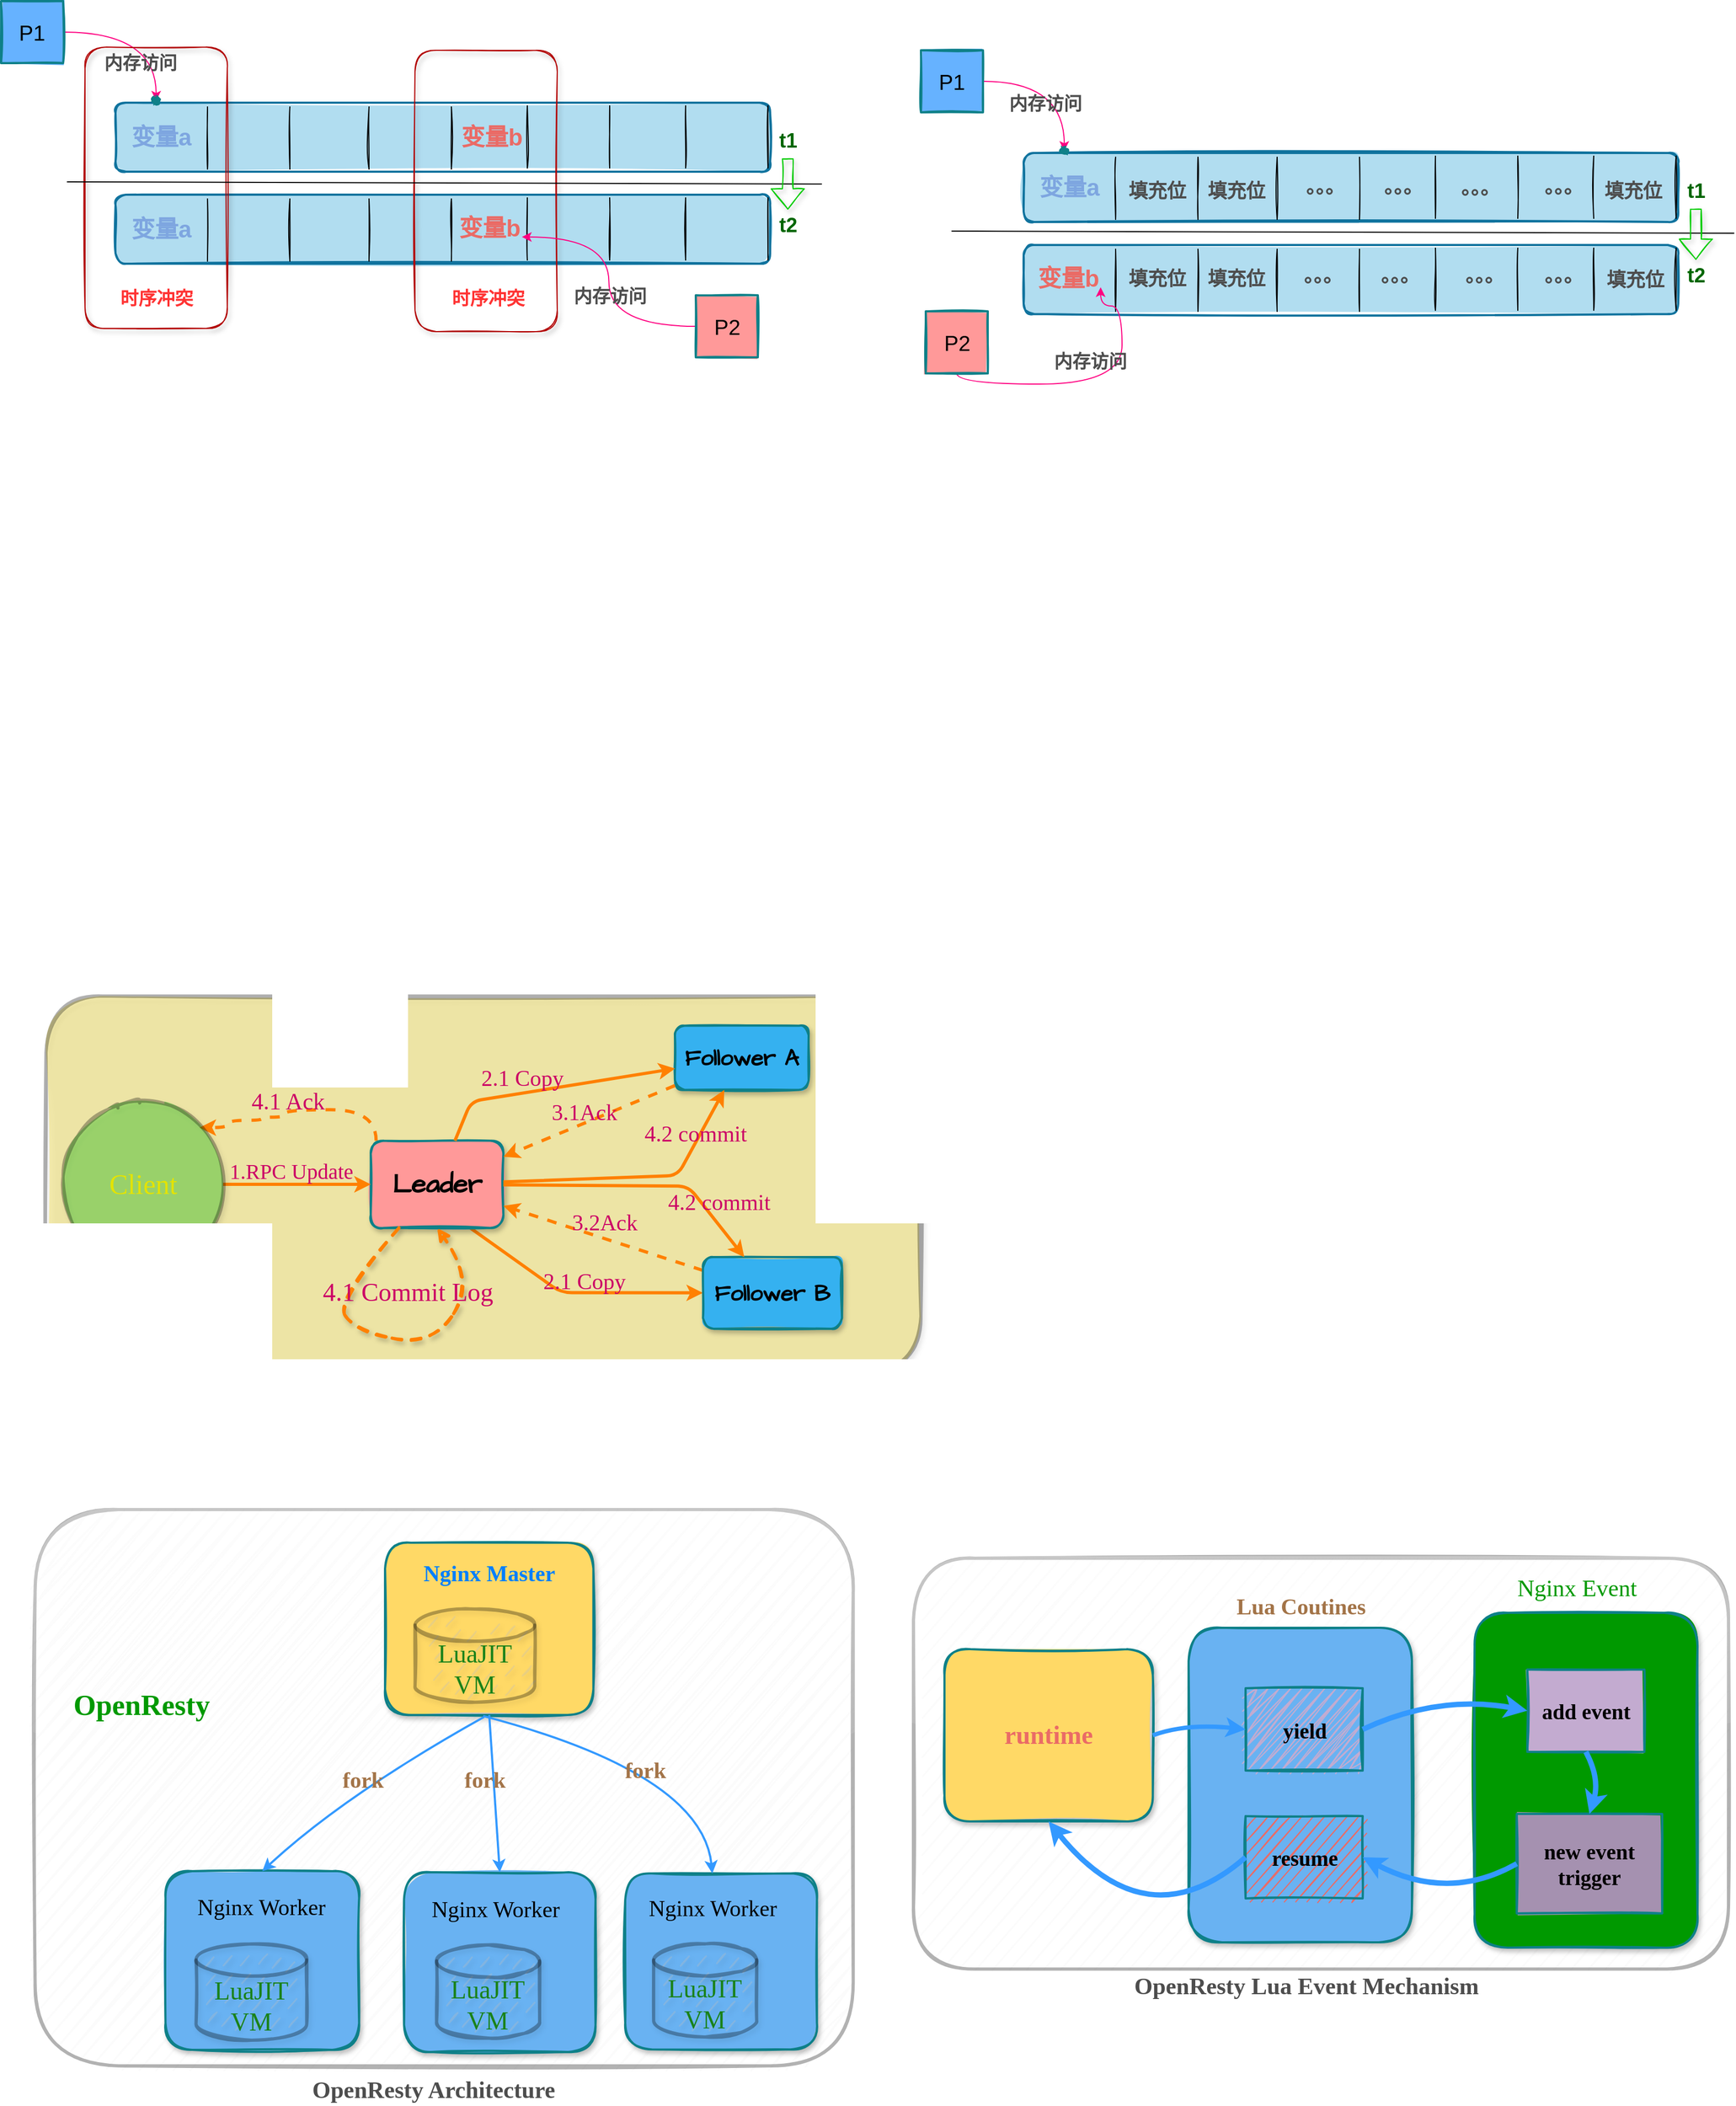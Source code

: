 <mxfile version="20.7.4" type="github">
  <diagram id="GVZY7AuQiqxXfrJP_eS6" name="第 1 页">
    <mxGraphModel dx="1834" dy="-804" grid="1" gridSize="10" guides="1" tooltips="1" connect="1" arrows="1" fold="1" page="0" pageScale="1" pageWidth="827" pageHeight="1169" background="#ffffff" math="0" shadow="0">
      <root>
        <mxCell id="0" />
        <mxCell id="1" parent="0" />
        <mxCell id="WznCXAJTclXVe1r9-bJw-1" value="&lt;b&gt;&lt;font style=&quot;font-size: 20px&quot; color=&quot;#ffff66&quot;&gt;&lt;br&gt;&lt;/font&gt;&lt;/b&gt;" style="rounded=1;whiteSpace=wrap;html=1;strokeWidth=2;fillWeight=4;hachureGap=8;hachureAngle=45;fillColor=#b1ddf0;sketch=1;strokeColor=#10739e;fillStyle=solid;" vertex="1" parent="1">
          <mxGeometry x="-193" y="1775" width="612" height="64.5" as="geometry" />
        </mxCell>
        <mxCell id="WznCXAJTclXVe1r9-bJw-2" value="" style="shape=partialRectangle;whiteSpace=wrap;html=1;top=0;bottom=0;fillColor=none;shadow=0;sketch=1;" vertex="1" parent="1">
          <mxGeometry x="-107" y="1779" width="77" height="58" as="geometry" />
        </mxCell>
        <mxCell id="WznCXAJTclXVe1r9-bJw-3" value="" style="shape=partialRectangle;whiteSpace=wrap;html=1;top=0;bottom=0;fillColor=none;sketch=1;" vertex="1" parent="1">
          <mxGeometry x="44" y="1779" width="77" height="58" as="geometry" />
        </mxCell>
        <mxCell id="WznCXAJTclXVe1r9-bJw-4" value="" style="shape=partialRectangle;whiteSpace=wrap;html=1;top=0;bottom=0;fillColor=none;sketch=1;" vertex="1" parent="1">
          <mxGeometry x="192" y="1778" width="77" height="58" as="geometry" />
        </mxCell>
        <mxCell id="WznCXAJTclXVe1r9-bJw-5" value="" style="shape=partialRectangle;whiteSpace=wrap;html=1;top=0;bottom=0;fillColor=none;sketch=1;" vertex="1" parent="1">
          <mxGeometry x="340" y="1778" width="77" height="58" as="geometry" />
        </mxCell>
        <mxCell id="WznCXAJTclXVe1r9-bJw-6" value="&lt;font size=&quot;1&quot; color=&quot;#7ea6e0&quot;&gt;&lt;b style=&quot;font-size: 22px&quot;&gt;变量a&lt;/b&gt;&lt;/font&gt;" style="text;html=1;strokeColor=none;fillColor=none;align=center;verticalAlign=middle;whiteSpace=wrap;rounded=0;shadow=0;sketch=1;" vertex="1" parent="1">
          <mxGeometry x="-180" y="1793" width="60" height="30" as="geometry" />
        </mxCell>
        <mxCell id="WznCXAJTclXVe1r9-bJw-7" value="&lt;font size=&quot;1&quot; color=&quot;#ea6b66&quot;&gt;&lt;b style=&quot;font-size: 22px&quot;&gt;变量b&lt;/b&gt;&lt;/font&gt;" style="text;html=1;strokeColor=none;fillColor=none;align=center;verticalAlign=middle;whiteSpace=wrap;rounded=0;shadow=0;sketch=1;" vertex="1" parent="1">
          <mxGeometry x="129" y="1793" width="60" height="30" as="geometry" />
        </mxCell>
        <mxCell id="WznCXAJTclXVe1r9-bJw-8" value="&lt;b&gt;&lt;font style=&quot;font-size: 20px&quot; color=&quot;#ffff66&quot;&gt;&lt;br&gt;&lt;/font&gt;&lt;/b&gt;" style="rounded=1;whiteSpace=wrap;html=1;strokeWidth=2;fillWeight=4;hachureGap=8;hachureAngle=45;fillColor=#b1ddf0;sketch=1;strokeColor=#10739e;fillStyle=solid;" vertex="1" parent="1">
          <mxGeometry x="-193" y="1861" width="612" height="64.5" as="geometry" />
        </mxCell>
        <mxCell id="WznCXAJTclXVe1r9-bJw-9" value="" style="shape=partialRectangle;whiteSpace=wrap;html=1;top=0;bottom=0;fillColor=none;shadow=0;sketch=1;" vertex="1" parent="1">
          <mxGeometry x="-107" y="1865" width="77" height="58" as="geometry" />
        </mxCell>
        <mxCell id="WznCXAJTclXVe1r9-bJw-10" value="" style="shape=partialRectangle;whiteSpace=wrap;html=1;top=0;bottom=0;fillColor=none;sketch=1;" vertex="1" parent="1">
          <mxGeometry x="44" y="1865" width="77" height="58" as="geometry" />
        </mxCell>
        <mxCell id="WznCXAJTclXVe1r9-bJw-11" value="" style="shape=partialRectangle;whiteSpace=wrap;html=1;top=0;bottom=0;fillColor=none;sketch=1;" vertex="1" parent="1">
          <mxGeometry x="192" y="1864" width="77" height="58" as="geometry" />
        </mxCell>
        <mxCell id="WznCXAJTclXVe1r9-bJw-12" value="" style="shape=partialRectangle;whiteSpace=wrap;html=1;top=0;bottom=0;fillColor=none;sketch=1;" vertex="1" parent="1">
          <mxGeometry x="340" y="1864" width="77" height="58" as="geometry" />
        </mxCell>
        <mxCell id="WznCXAJTclXVe1r9-bJw-13" value="" style="edgeStyle=orthogonalEdgeStyle;orthogonalLoop=1;jettySize=auto;html=1;fontSize=22;fontColor=#7EA6E0;curved=1;strokeColor=#FF0080;" edge="1" parent="1" source="WznCXAJTclXVe1r9-bJw-15" target="WznCXAJTclXVe1r9-bJw-16">
          <mxGeometry relative="1" as="geometry" />
        </mxCell>
        <mxCell id="WznCXAJTclXVe1r9-bJw-14" value="&lt;b&gt;&lt;font style=&quot;font-size: 17px&quot;&gt;内存访问&lt;/font&gt;&lt;/b&gt;" style="edgeLabel;html=1;align=center;verticalAlign=middle;resizable=0;points=[];fontSize=18;fontColor=#4D4D4D;labelBackgroundColor=none;labelBorderColor=none;" vertex="1" connectable="0" parent="WznCXAJTclXVe1r9-bJw-13">
          <mxGeometry x="-0.576" y="-3" relative="1" as="geometry">
            <mxPoint x="40" y="26" as="offset" />
          </mxGeometry>
        </mxCell>
        <mxCell id="WznCXAJTclXVe1r9-bJw-15" value="P1" style="whiteSpace=wrap;html=1;fontSize=20;strokeWidth=2;fillColor=#66B2FF;sketch=1;fillWeight=-1;hachureGap=8;fillStyle=solid;strokeColor=#0e8088;" vertex="1" parent="1">
          <mxGeometry x="-300" y="1680" width="58" height="58" as="geometry" />
        </mxCell>
        <mxCell id="WznCXAJTclXVe1r9-bJw-16" value="" style="shape=waypoint;sketch=1;size=6;pointerEvents=1;points=[];fillColor=#b0e3e6;resizable=0;rotatable=0;perimeter=centerPerimeter;snapToPoint=1;fontSize=20;strokeColor=#0e8088;strokeWidth=2;fillWeight=-1;hachureGap=8;fillStyle=solid;" vertex="1" parent="1">
          <mxGeometry x="-175" y="1753" width="40" height="40" as="geometry" />
        </mxCell>
        <mxCell id="WznCXAJTclXVe1r9-bJw-17" value="&lt;font size=&quot;1&quot; color=&quot;#ea6b66&quot;&gt;&lt;b style=&quot;font-size: 22px&quot;&gt;变量b&lt;/b&gt;&lt;/font&gt;" style="text;html=1;strokeColor=none;fillColor=none;align=center;verticalAlign=middle;whiteSpace=wrap;rounded=0;shadow=0;sketch=1;" vertex="1" parent="1">
          <mxGeometry x="127" y="1878" width="60" height="30" as="geometry" />
        </mxCell>
        <mxCell id="WznCXAJTclXVe1r9-bJw-18" value="&lt;font size=&quot;1&quot; color=&quot;#7ea6e0&quot;&gt;&lt;b style=&quot;font-size: 22px&quot;&gt;变量a&lt;/b&gt;&lt;/font&gt;" style="text;html=1;strokeColor=none;fillColor=none;align=center;verticalAlign=middle;whiteSpace=wrap;rounded=0;shadow=0;sketch=1;" vertex="1" parent="1">
          <mxGeometry x="-180" y="1879" width="60" height="30" as="geometry" />
        </mxCell>
        <mxCell id="WznCXAJTclXVe1r9-bJw-19" value="" style="rounded=1;whiteSpace=wrap;html=1;shadow=1;sketch=1;fontSize=22;glass=0;fillColor=none;strokeColor=#B20000;fontColor=#ffffff;" vertex="1" parent="1">
          <mxGeometry x="-221.5" y="1723" width="133" height="263" as="geometry" />
        </mxCell>
        <mxCell id="WznCXAJTclXVe1r9-bJw-20" value="&lt;font style=&quot;font-size: 17px&quot; color=&quot;#ff3333&quot;&gt;&lt;b&gt;时序冲突&lt;/b&gt;&lt;/font&gt;" style="text;html=1;strokeColor=none;fillColor=none;align=center;verticalAlign=middle;whiteSpace=wrap;rounded=0;shadow=1;glass=0;sketch=1;fontSize=22;fontColor=#7EA6E0;" vertex="1" parent="1">
          <mxGeometry x="-191.5" y="1944" width="73" height="26" as="geometry" />
        </mxCell>
        <mxCell id="WznCXAJTclXVe1r9-bJw-21" value="" style="rounded=1;whiteSpace=wrap;html=1;shadow=1;sketch=1;fontSize=22;glass=0;fillColor=none;strokeColor=#B20000;fontColor=#ffffff;" vertex="1" parent="1">
          <mxGeometry x="87" y="1726" width="133" height="263" as="geometry" />
        </mxCell>
        <mxCell id="WznCXAJTclXVe1r9-bJw-22" value="&lt;font style=&quot;font-size: 17px&quot; color=&quot;#ff3333&quot;&gt;&lt;b&gt;时序冲突&lt;/b&gt;&lt;/font&gt;" style="text;html=1;strokeColor=none;fillColor=none;align=center;verticalAlign=middle;whiteSpace=wrap;rounded=0;shadow=1;glass=0;sketch=1;fontSize=22;fontColor=#7EA6E0;" vertex="1" parent="1">
          <mxGeometry x="119" y="1944" width="73" height="26" as="geometry" />
        </mxCell>
        <mxCell id="WznCXAJTclXVe1r9-bJw-23" value="" style="edgeStyle=orthogonalEdgeStyle;curved=1;orthogonalLoop=1;jettySize=auto;html=1;fontSize=17;fontColor=#FF3333;strokeColor=#FF0080;entryX=1;entryY=0.75;entryDx=0;entryDy=0;" edge="1" parent="1" source="WznCXAJTclXVe1r9-bJw-24" target="WznCXAJTclXVe1r9-bJw-17">
          <mxGeometry relative="1" as="geometry" />
        </mxCell>
        <mxCell id="WznCXAJTclXVe1r9-bJw-24" value="P2" style="whiteSpace=wrap;html=1;fontSize=20;strokeWidth=2;fillColor=#FF9999;sketch=1;fillWeight=-1;hachureGap=8;fillStyle=solid;strokeColor=#0e8088;" vertex="1" parent="1">
          <mxGeometry x="349.5" y="1955" width="58" height="58" as="geometry" />
        </mxCell>
        <mxCell id="WznCXAJTclXVe1r9-bJw-25" value="&lt;font style=&quot;font-size: 19px&quot; color=&quot;#006600&quot;&gt;&lt;b&gt;t1&lt;/b&gt;&lt;/font&gt;" style="text;html=1;strokeColor=none;fillColor=none;align=center;verticalAlign=middle;whiteSpace=wrap;rounded=0;shadow=1;glass=0;sketch=1;fontSize=17;fontColor=#FF3333;strokeWidth=5;" vertex="1" parent="1">
          <mxGeometry x="406" y="1796" width="60" height="30" as="geometry" />
        </mxCell>
        <mxCell id="WznCXAJTclXVe1r9-bJw-26" value="&lt;font style=&quot;font-size: 19px&quot; color=&quot;#006600&quot;&gt;&lt;b&gt;t2&lt;/b&gt;&lt;/font&gt;" style="text;html=1;strokeColor=none;fillColor=none;align=center;verticalAlign=middle;whiteSpace=wrap;rounded=0;shadow=1;glass=0;sketch=1;fontSize=17;fontColor=#FF3333;" vertex="1" parent="1">
          <mxGeometry x="406" y="1875" width="60" height="30" as="geometry" />
        </mxCell>
        <mxCell id="WznCXAJTclXVe1r9-bJw-27" value="&lt;b&gt;&lt;font style=&quot;font-size: 20px&quot; color=&quot;#ffff66&quot;&gt;&lt;br&gt;&lt;/font&gt;&lt;/b&gt;" style="rounded=1;whiteSpace=wrap;html=1;strokeWidth=2;fillWeight=4;hachureGap=8;hachureAngle=45;fillColor=#b1ddf0;sketch=1;strokeColor=#10739e;fillStyle=solid;" vertex="1" parent="1">
          <mxGeometry x="656" y="1822" width="612" height="64.5" as="geometry" />
        </mxCell>
        <mxCell id="WznCXAJTclXVe1r9-bJw-28" value="" style="shape=partialRectangle;whiteSpace=wrap;html=1;top=0;bottom=0;fillColor=none;shadow=0;sketch=1;" vertex="1" parent="1">
          <mxGeometry x="742" y="1826" width="77" height="58" as="geometry" />
        </mxCell>
        <mxCell id="WznCXAJTclXVe1r9-bJw-29" value="" style="shape=partialRectangle;whiteSpace=wrap;html=1;top=0;bottom=0;fillColor=none;sketch=1;" vertex="1" parent="1">
          <mxGeometry x="893" y="1826" width="77" height="58" as="geometry" />
        </mxCell>
        <mxCell id="WznCXAJTclXVe1r9-bJw-30" value="" style="shape=partialRectangle;whiteSpace=wrap;html=1;top=0;bottom=0;fillColor=none;sketch=1;" vertex="1" parent="1">
          <mxGeometry x="1041" y="1825" width="77" height="58" as="geometry" />
        </mxCell>
        <mxCell id="WznCXAJTclXVe1r9-bJw-31" value="" style="shape=partialRectangle;whiteSpace=wrap;html=1;top=0;bottom=0;fillColor=none;sketch=1;" vertex="1" parent="1">
          <mxGeometry x="1189" y="1825" width="77" height="58" as="geometry" />
        </mxCell>
        <mxCell id="WznCXAJTclXVe1r9-bJw-32" value="&lt;font size=&quot;1&quot; color=&quot;#7ea6e0&quot;&gt;&lt;b style=&quot;font-size: 22px&quot;&gt;变量a&lt;/b&gt;&lt;/font&gt;" style="text;html=1;strokeColor=none;fillColor=none;align=center;verticalAlign=middle;whiteSpace=wrap;rounded=0;shadow=0;sketch=1;" vertex="1" parent="1">
          <mxGeometry x="669" y="1840" width="60" height="30" as="geometry" />
        </mxCell>
        <mxCell id="WznCXAJTclXVe1r9-bJw-33" value="&lt;font size=&quot;1&quot; color=&quot;#4d4d4d&quot;&gt;&lt;b style=&quot;font-size: 18px&quot;&gt;。。。&lt;/b&gt;&lt;/font&gt;" style="text;html=1;strokeColor=none;fillColor=none;align=center;verticalAlign=middle;whiteSpace=wrap;rounded=0;shadow=0;sketch=1;" vertex="1" parent="1">
          <mxGeometry x="981" y="1839" width="60" height="30" as="geometry" />
        </mxCell>
        <mxCell id="WznCXAJTclXVe1r9-bJw-34" value="&lt;b&gt;&lt;font style=&quot;font-size: 20px&quot; color=&quot;#ffff66&quot;&gt;&lt;br&gt;&lt;/font&gt;&lt;/b&gt;" style="rounded=1;whiteSpace=wrap;html=1;strokeWidth=2;fillWeight=4;hachureGap=8;hachureAngle=45;fillColor=#b1ddf0;sketch=1;strokeColor=#10739e;fillStyle=solid;" vertex="1" parent="1">
          <mxGeometry x="656" y="1908" width="612" height="64.5" as="geometry" />
        </mxCell>
        <mxCell id="WznCXAJTclXVe1r9-bJw-35" value="" style="shape=partialRectangle;whiteSpace=wrap;html=1;top=0;bottom=0;fillColor=none;shadow=0;sketch=1;" vertex="1" parent="1">
          <mxGeometry x="742" y="1912" width="77" height="58" as="geometry" />
        </mxCell>
        <mxCell id="WznCXAJTclXVe1r9-bJw-36" value="" style="shape=partialRectangle;whiteSpace=wrap;html=1;top=0;bottom=0;fillColor=none;sketch=1;" vertex="1" parent="1">
          <mxGeometry x="893" y="1912" width="77" height="58" as="geometry" />
        </mxCell>
        <mxCell id="WznCXAJTclXVe1r9-bJw-37" value="" style="shape=partialRectangle;whiteSpace=wrap;html=1;top=0;bottom=0;fillColor=none;sketch=1;" vertex="1" parent="1">
          <mxGeometry x="1041" y="1911" width="77" height="58" as="geometry" />
        </mxCell>
        <mxCell id="WznCXAJTclXVe1r9-bJw-38" value="" style="shape=partialRectangle;whiteSpace=wrap;html=1;top=0;bottom=0;fillColor=none;sketch=1;" vertex="1" parent="1">
          <mxGeometry x="1189" y="1911" width="77" height="58" as="geometry" />
        </mxCell>
        <mxCell id="WznCXAJTclXVe1r9-bJw-39" value="" style="edgeStyle=orthogonalEdgeStyle;orthogonalLoop=1;jettySize=auto;html=1;fontSize=22;fontColor=#7EA6E0;curved=1;strokeColor=#FF0080;" edge="1" parent="1" source="WznCXAJTclXVe1r9-bJw-41" target="WznCXAJTclXVe1r9-bJw-42">
          <mxGeometry relative="1" as="geometry" />
        </mxCell>
        <mxCell id="WznCXAJTclXVe1r9-bJw-40" value="&lt;b&gt;内存访问&lt;/b&gt;" style="edgeLabel;html=1;align=center;verticalAlign=middle;resizable=0;points=[];fontSize=17;fontColor=#4D4D4D;labelBackgroundColor=none;" vertex="1" connectable="0" parent="WznCXAJTclXVe1r9-bJw-39">
          <mxGeometry x="-0.351" y="-11" relative="1" as="geometry">
            <mxPoint x="12" y="11" as="offset" />
          </mxGeometry>
        </mxCell>
        <mxCell id="WznCXAJTclXVe1r9-bJw-41" value="P1" style="whiteSpace=wrap;html=1;fontSize=20;strokeWidth=2;fillColor=#66B2FF;sketch=1;fillWeight=-1;hachureGap=8;fillStyle=solid;strokeColor=#0e8088;" vertex="1" parent="1">
          <mxGeometry x="560" y="1726" width="58" height="58" as="geometry" />
        </mxCell>
        <mxCell id="WznCXAJTclXVe1r9-bJw-42" value="" style="shape=waypoint;sketch=1;size=6;pointerEvents=1;points=[];fillColor=#b0e3e6;resizable=0;rotatable=0;perimeter=centerPerimeter;snapToPoint=1;fontSize=20;strokeColor=#0e8088;strokeWidth=2;fillWeight=-1;hachureGap=8;fillStyle=solid;" vertex="1" parent="1">
          <mxGeometry x="674" y="1800" width="40" height="40" as="geometry" />
        </mxCell>
        <mxCell id="WznCXAJTclXVe1r9-bJw-43" value="&lt;font size=&quot;1&quot; color=&quot;#ea6b66&quot;&gt;&lt;b style=&quot;font-size: 22px&quot;&gt;变量b&lt;/b&gt;&lt;/font&gt;" style="text;html=1;strokeColor=none;fillColor=none;align=center;verticalAlign=middle;whiteSpace=wrap;rounded=0;shadow=0;sketch=1;" vertex="1" parent="1">
          <mxGeometry x="668" y="1925" width="60" height="30" as="geometry" />
        </mxCell>
        <mxCell id="WznCXAJTclXVe1r9-bJw-44" value="" style="edgeStyle=orthogonalEdgeStyle;curved=1;orthogonalLoop=1;jettySize=auto;html=1;fontSize=17;fontColor=#FF3333;strokeColor=#FF0080;entryX=1;entryY=0.75;entryDx=0;entryDy=0;" edge="1" parent="1" source="WznCXAJTclXVe1r9-bJw-45" target="WznCXAJTclXVe1r9-bJw-43">
          <mxGeometry relative="1" as="geometry">
            <Array as="points">
              <mxPoint x="748" y="2038" />
              <mxPoint x="748" y="1965" />
              <mxPoint x="728" y="1965" />
            </Array>
          </mxGeometry>
        </mxCell>
        <mxCell id="WznCXAJTclXVe1r9-bJw-45" value="P2" style="whiteSpace=wrap;html=1;fontSize=20;strokeWidth=2;fillColor=#FF9999;sketch=1;fillWeight=-1;hachureGap=8;fillStyle=solid;strokeColor=#0e8088;" vertex="1" parent="1">
          <mxGeometry x="564.5" y="1970" width="58" height="58" as="geometry" />
        </mxCell>
        <mxCell id="WznCXAJTclXVe1r9-bJw-46" value="&lt;font style=&quot;font-size: 19px&quot; color=&quot;#006600&quot;&gt;&lt;b&gt;t1&lt;/b&gt;&lt;/font&gt;" style="text;html=1;strokeColor=none;fillColor=none;align=center;verticalAlign=middle;whiteSpace=wrap;rounded=0;shadow=1;glass=0;sketch=1;fontSize=17;fontColor=#FF3333;strokeWidth=5;" vertex="1" parent="1">
          <mxGeometry x="1255" y="1843" width="60" height="30" as="geometry" />
        </mxCell>
        <mxCell id="WznCXAJTclXVe1r9-bJw-47" value="&lt;font style=&quot;font-size: 19px&quot; color=&quot;#006600&quot;&gt;&lt;b&gt;t2&lt;/b&gt;&lt;/font&gt;" style="text;html=1;strokeColor=none;fillColor=none;align=center;verticalAlign=middle;whiteSpace=wrap;rounded=0;shadow=1;glass=0;sketch=1;fontSize=17;fontColor=#FF3333;" vertex="1" parent="1">
          <mxGeometry x="1255" y="1922" width="60" height="30" as="geometry" />
        </mxCell>
        <mxCell id="WznCXAJTclXVe1r9-bJw-48" value="&lt;font size=&quot;1&quot; color=&quot;#4d4d4d&quot;&gt;&lt;b style=&quot;font-size: 18px&quot;&gt;。。。&lt;/b&gt;&lt;/font&gt;" style="text;html=1;strokeColor=none;fillColor=none;align=center;verticalAlign=middle;whiteSpace=wrap;rounded=0;shadow=0;sketch=1;" vertex="1" parent="1">
          <mxGeometry x="908" y="1839" width="60" height="30" as="geometry" />
        </mxCell>
        <mxCell id="WznCXAJTclXVe1r9-bJw-49" value="&lt;font size=&quot;1&quot; color=&quot;#4d4d4d&quot;&gt;&lt;b style=&quot;font-size: 18px&quot;&gt;填充位&lt;/b&gt;&lt;/font&gt;" style="text;html=1;strokeColor=none;fillColor=none;align=center;verticalAlign=middle;whiteSpace=wrap;rounded=0;shadow=0;sketch=1;" vertex="1" parent="1">
          <mxGeometry x="825" y="1843" width="60" height="30" as="geometry" />
        </mxCell>
        <mxCell id="WznCXAJTclXVe1r9-bJw-50" value="&lt;font size=&quot;1&quot; color=&quot;#4d4d4d&quot;&gt;&lt;b style=&quot;font-size: 18px&quot;&gt;填充位&lt;/b&gt;&lt;/font&gt;" style="text;html=1;strokeColor=none;fillColor=none;align=center;verticalAlign=middle;whiteSpace=wrap;rounded=0;shadow=0;sketch=1;" vertex="1" parent="1">
          <mxGeometry x="750.5" y="1843" width="60" height="30" as="geometry" />
        </mxCell>
        <mxCell id="WznCXAJTclXVe1r9-bJw-51" value="&lt;font size=&quot;1&quot; color=&quot;#4d4d4d&quot;&gt;&lt;b style=&quot;font-size: 18px&quot;&gt;填充位&lt;/b&gt;&lt;/font&gt;" style="text;html=1;strokeColor=none;fillColor=none;align=center;verticalAlign=middle;whiteSpace=wrap;rounded=0;shadow=0;sketch=1;" vertex="1" parent="1">
          <mxGeometry x="1196" y="1843" width="60" height="30" as="geometry" />
        </mxCell>
        <mxCell id="WznCXAJTclXVe1r9-bJw-52" value="&lt;font size=&quot;1&quot; color=&quot;#4d4d4d&quot;&gt;&lt;b style=&quot;font-size: 18px&quot;&gt;。。。&lt;/b&gt;&lt;/font&gt;" style="text;html=1;strokeColor=none;fillColor=none;align=center;verticalAlign=middle;whiteSpace=wrap;rounded=0;shadow=0;sketch=1;" vertex="1" parent="1">
          <mxGeometry x="1053" y="1840" width="60" height="30" as="geometry" />
        </mxCell>
        <mxCell id="WznCXAJTclXVe1r9-bJw-53" value="&lt;font size=&quot;1&quot; color=&quot;#4d4d4d&quot;&gt;&lt;b style=&quot;font-size: 18px&quot;&gt;。。。&lt;/b&gt;&lt;/font&gt;" style="text;html=1;strokeColor=none;fillColor=none;align=center;verticalAlign=middle;whiteSpace=wrap;rounded=0;shadow=0;sketch=1;" vertex="1" parent="1">
          <mxGeometry x="1131" y="1839" width="60" height="30" as="geometry" />
        </mxCell>
        <mxCell id="WznCXAJTclXVe1r9-bJw-54" value="&lt;font size=&quot;1&quot; color=&quot;#4d4d4d&quot;&gt;&lt;b style=&quot;font-size: 18px&quot;&gt;填充位&lt;/b&gt;&lt;/font&gt;" style="text;html=1;strokeColor=none;fillColor=none;align=center;verticalAlign=middle;whiteSpace=wrap;rounded=0;shadow=0;sketch=1;" vertex="1" parent="1">
          <mxGeometry x="1197.5" y="1926" width="60" height="30" as="geometry" />
        </mxCell>
        <mxCell id="WznCXAJTclXVe1r9-bJw-55" value="&lt;font size=&quot;1&quot; color=&quot;#4d4d4d&quot;&gt;&lt;b style=&quot;font-size: 18px&quot;&gt;。。。&lt;/b&gt;&lt;/font&gt;" style="text;html=1;strokeColor=none;fillColor=none;align=center;verticalAlign=middle;whiteSpace=wrap;rounded=0;shadow=0;sketch=1;" vertex="1" parent="1">
          <mxGeometry x="1131" y="1922" width="60" height="30" as="geometry" />
        </mxCell>
        <mxCell id="WznCXAJTclXVe1r9-bJw-56" value="&lt;font size=&quot;1&quot; color=&quot;#4d4d4d&quot;&gt;&lt;b style=&quot;font-size: 18px&quot;&gt;填充位&lt;/b&gt;&lt;/font&gt;" style="text;html=1;strokeColor=none;fillColor=none;align=center;verticalAlign=middle;whiteSpace=wrap;rounded=0;shadow=0;sketch=1;" vertex="1" parent="1">
          <mxGeometry x="750.5" y="1925.25" width="60" height="30" as="geometry" />
        </mxCell>
        <mxCell id="WznCXAJTclXVe1r9-bJw-57" value="&lt;font size=&quot;1&quot; color=&quot;#4d4d4d&quot;&gt;&lt;b style=&quot;font-size: 18px&quot;&gt;填充位&lt;/b&gt;&lt;/font&gt;" style="text;html=1;strokeColor=none;fillColor=none;align=center;verticalAlign=middle;whiteSpace=wrap;rounded=0;shadow=0;sketch=1;" vertex="1" parent="1">
          <mxGeometry x="825" y="1925.25" width="60" height="30" as="geometry" />
        </mxCell>
        <mxCell id="WznCXAJTclXVe1r9-bJw-58" value="&lt;font size=&quot;1&quot; color=&quot;#4d4d4d&quot;&gt;&lt;b style=&quot;font-size: 18px&quot;&gt;。。。&lt;/b&gt;&lt;/font&gt;" style="text;html=1;strokeColor=none;fillColor=none;align=center;verticalAlign=middle;whiteSpace=wrap;rounded=0;shadow=0;sketch=1;" vertex="1" parent="1">
          <mxGeometry x="905.5" y="1922.25" width="60" height="30" as="geometry" />
        </mxCell>
        <mxCell id="WznCXAJTclXVe1r9-bJw-59" value="&lt;font size=&quot;1&quot; color=&quot;#4d4d4d&quot;&gt;&lt;b style=&quot;font-size: 18px&quot;&gt;。。。&lt;/b&gt;&lt;/font&gt;" style="text;html=1;strokeColor=none;fillColor=none;align=center;verticalAlign=middle;whiteSpace=wrap;rounded=0;shadow=0;sketch=1;" vertex="1" parent="1">
          <mxGeometry x="978" y="1922.25" width="60" height="30" as="geometry" />
        </mxCell>
        <mxCell id="WznCXAJTclXVe1r9-bJw-60" value="&lt;font size=&quot;1&quot; color=&quot;#4d4d4d&quot;&gt;&lt;b style=&quot;font-size: 18px&quot;&gt;。。。&lt;/b&gt;&lt;/font&gt;" style="text;html=1;strokeColor=none;fillColor=none;align=center;verticalAlign=middle;whiteSpace=wrap;rounded=0;shadow=0;sketch=1;" vertex="1" parent="1">
          <mxGeometry x="1057" y="1922" width="60" height="30" as="geometry" />
        </mxCell>
        <mxCell id="WznCXAJTclXVe1r9-bJw-61" value="" style="endArrow=none;html=1;fontSize=18;fontColor=#4D4D4D;strokeColor=#000000;curved=1;sketch=1;" edge="1" parent="1">
          <mxGeometry width="50" height="50" relative="1" as="geometry">
            <mxPoint x="-238" y="1849" as="sourcePoint" />
            <mxPoint x="467" y="1851" as="targetPoint" />
          </mxGeometry>
        </mxCell>
        <mxCell id="WznCXAJTclXVe1r9-bJw-62" value="" style="endArrow=none;html=1;fontSize=18;fontColor=#4D4D4D;strokeColor=#000000;curved=1;sketch=1;" edge="1" parent="1">
          <mxGeometry width="50" height="50" relative="1" as="geometry">
            <mxPoint x="589" y="1895" as="sourcePoint" />
            <mxPoint x="1320" y="1897" as="targetPoint" />
          </mxGeometry>
        </mxCell>
        <mxCell id="WznCXAJTclXVe1r9-bJw-63" value="" style="shape=flexArrow;endArrow=classic;html=1;fontSize=18;fontColor=#4D4D4D;strokeColor=#00CC00;curved=1;shadow=1;sketch=1;rounded=0;" edge="1" parent="1">
          <mxGeometry width="50" height="50" relative="1" as="geometry">
            <mxPoint x="435.5" y="1827" as="sourcePoint" />
            <mxPoint x="435.5" y="1875" as="targetPoint" />
          </mxGeometry>
        </mxCell>
        <mxCell id="WznCXAJTclXVe1r9-bJw-64" value="" style="shape=flexArrow;endArrow=classic;html=1;fontSize=18;fontColor=#4D4D4D;strokeColor=#00CC00;curved=1;shadow=1;sketch=1;rounded=0;" edge="1" parent="1">
          <mxGeometry width="50" height="50" relative="1" as="geometry">
            <mxPoint x="1284.5" y="1874" as="sourcePoint" />
            <mxPoint x="1284.5" y="1922" as="targetPoint" />
          </mxGeometry>
        </mxCell>
        <mxCell id="WznCXAJTclXVe1r9-bJw-65" value="&lt;b&gt;内存访问&lt;/b&gt;" style="edgeLabel;html=1;align=center;verticalAlign=middle;resizable=0;points=[];fontSize=17;fontColor=#4D4D4D;labelBackgroundColor=none;" vertex="1" connectable="0" parent="1">
          <mxGeometry x="718" y="2018" as="geometry" />
        </mxCell>
        <mxCell id="WznCXAJTclXVe1r9-bJw-66" value="&lt;b&gt;内存访问&lt;/b&gt;" style="edgeLabel;html=1;align=center;verticalAlign=middle;resizable=0;points=[];fontSize=17;fontColor=#4D4D4D;labelBackgroundColor=none;" vertex="1" connectable="0" parent="1">
          <mxGeometry x="269" y="1957" as="geometry" />
        </mxCell>
        <mxCell id="WznCXAJTclXVe1r9-bJw-67" value="" style="rounded=1;whiteSpace=wrap;html=1;shadow=1;glass=0;fontFamily=Comic Sans MS;fontSize=26;fillColor=#EDD100;sketch=1;strokeColor=default;fontColor=#000000;gradientColor=none;fillStyle=solid;strokeWidth=3;opacity=30;" vertex="1" parent="1">
          <mxGeometry x="-258" y="2610" width="818" height="352" as="geometry" />
        </mxCell>
        <mxCell id="WznCXAJTclXVe1r9-bJw-68" value="&lt;div style=&quot;text-align: justify&quot;&gt;&lt;span style=&quot;font-family: &amp;quot;architects daughter&amp;quot;&quot;&gt;&lt;b&gt;&lt;font style=&quot;font-size: 21px;&quot;&gt;Follower A&lt;/font&gt;&lt;/b&gt;&lt;/span&gt;&lt;/div&gt;" style="whiteSpace=wrap;html=1;fontSize=20;strokeWidth=2;fillColor=#35B1F0;sketch=1;fillWeight=-1;hachureGap=8;fillStyle=solid;strokeColor=#0e8088;rounded=1;shadow=1;" vertex="1" parent="1">
          <mxGeometry x="330.01" y="2637.75" width="125" height="60" as="geometry" />
        </mxCell>
        <mxCell id="WznCXAJTclXVe1r9-bJw-69" value="" style="orthogonalLoop=1;jettySize=auto;html=1;strokeColor=#FF8000;strokeWidth=3;fontFamily=Comic Sans MS;fontSize=16;fontColor=#CC0066;exitX=0.75;exitY=1;exitDx=0;exitDy=0;" edge="1" parent="1" source="WznCXAJTclXVe1r9-bJw-73" target="WznCXAJTclXVe1r9-bJw-76">
          <mxGeometry relative="1" as="geometry">
            <Array as="points">
              <mxPoint x="223.51" y="2887.25" />
            </Array>
          </mxGeometry>
        </mxCell>
        <mxCell id="WznCXAJTclXVe1r9-bJw-70" value="2.1 Copy" style="edgeLabel;html=1;align=center;verticalAlign=middle;resizable=0;points=[];fontSize=21;fontFamily=Comic Sans MS;fontColor=#CC0066;labelBackgroundColor=none;" vertex="1" connectable="0" parent="WznCXAJTclXVe1r9-bJw-69">
          <mxGeometry x="-0.369" y="3" relative="1" as="geometry">
            <mxPoint x="43" y="9" as="offset" />
          </mxGeometry>
        </mxCell>
        <mxCell id="WznCXAJTclXVe1r9-bJw-71" value="" style="orthogonalLoop=1;jettySize=auto;html=1;strokeColor=#FF8000;strokeWidth=3;fontFamily=Comic Sans MS;fontSize=16;fontColor=#CC0066;elbow=vertical;dashed=1;edgeStyle=orthogonalEdgeStyle;curved=1;entryX=1;entryY=0;entryDx=0;entryDy=0;" edge="1" parent="1" source="WznCXAJTclXVe1r9-bJw-73" target="WznCXAJTclXVe1r9-bJw-79">
          <mxGeometry relative="1" as="geometry">
            <mxPoint x="119.76" y="2638.625" as="targetPoint" />
            <Array as="points">
              <mxPoint x="50.63" y="2716.25" />
              <mxPoint x="-34.37" y="2716.25" />
              <mxPoint x="-34.37" y="2723.25" />
              <mxPoint x="-56.37" y="2723.25" />
              <mxPoint x="-56.37" y="2726.25" />
              <mxPoint x="-87.37" y="2726.25" />
              <mxPoint x="-87.37" y="2733.25" />
            </Array>
          </mxGeometry>
        </mxCell>
        <mxCell id="WznCXAJTclXVe1r9-bJw-72" value="4.1 Ack" style="edgeLabel;html=1;align=center;verticalAlign=middle;resizable=0;points=[];fontSize=22;fontFamily=Comic Sans MS;fontColor=#CC0066;labelBackgroundColor=none;" vertex="1" connectable="0" parent="WznCXAJTclXVe1r9-bJw-71">
          <mxGeometry x="0.1" relative="1" as="geometry">
            <mxPoint x="2" y="-10" as="offset" />
          </mxGeometry>
        </mxCell>
        <mxCell id="WznCXAJTclXVe1r9-bJw-73" value="&lt;div style=&quot;text-align: justify&quot;&gt;&lt;span style=&quot;font-family: &amp;quot;architects daughter&amp;quot;&quot;&gt;&lt;font size=&quot;1&quot; style=&quot;&quot;&gt;&lt;b style=&quot;font-size: 25px;&quot;&gt;Leader&lt;/b&gt;&lt;/font&gt;&lt;/span&gt;&lt;/div&gt;" style="whiteSpace=wrap;html=1;fontSize=20;strokeWidth=2;fillColor=#FF9999;sketch=1;fillWeight=-1;hachureGap=8;fillStyle=solid;strokeColor=#0e8088;rounded=1;glass=0;shadow=1;" vertex="1" parent="1">
          <mxGeometry x="45.63" y="2745.25" width="124" height="81.5" as="geometry" />
        </mxCell>
        <mxCell id="WznCXAJTclXVe1r9-bJw-74" value="" style="edgeStyle=none;orthogonalLoop=1;jettySize=auto;html=1;strokeColor=#FF8000;strokeWidth=3;fontFamily=Comic Sans MS;fontSize=16;fontColor=#CC0066;dashed=1;" edge="1" parent="1" source="WznCXAJTclXVe1r9-bJw-76" target="WznCXAJTclXVe1r9-bJw-73">
          <mxGeometry relative="1" as="geometry">
            <mxPoint x="222.51" y="2779.25" as="targetPoint" />
          </mxGeometry>
        </mxCell>
        <mxCell id="WznCXAJTclXVe1r9-bJw-75" value="3.2Ack" style="edgeLabel;html=1;align=center;verticalAlign=middle;resizable=0;points=[];fontSize=21;fontFamily=Comic Sans MS;fontColor=#CC0066;labelBackgroundColor=none;" vertex="1" connectable="0" parent="WznCXAJTclXVe1r9-bJw-74">
          <mxGeometry x="0.142" y="-3" relative="1" as="geometry">
            <mxPoint x="13" y="-7" as="offset" />
          </mxGeometry>
        </mxCell>
        <mxCell id="WznCXAJTclXVe1r9-bJw-76" value="&lt;div style=&quot;text-align: justify&quot;&gt;&lt;span style=&quot;font-family: &amp;quot;architects daughter&amp;quot;;&quot;&gt;&lt;b&gt;&lt;font style=&quot;font-size: 21px;&quot;&gt;Follower B&lt;/font&gt;&lt;/b&gt;&lt;/span&gt;&lt;br&gt;&lt;/div&gt;" style="whiteSpace=wrap;html=1;fontSize=20;strokeWidth=2;fillColor=#35B1F0;sketch=1;fillWeight=-1;hachureGap=8;fillStyle=solid;strokeColor=#0e8088;rounded=1;shadow=1;" vertex="1" parent="1">
          <mxGeometry x="356.22" y="2854.05" width="130" height="67" as="geometry" />
        </mxCell>
        <mxCell id="WznCXAJTclXVe1r9-bJw-77" value="" style="edgeStyle=orthogonalEdgeStyle;orthogonalLoop=1;jettySize=auto;html=1;strokeColor=#FF8000;strokeWidth=3;fontFamily=Comic Sans MS;fontSize=26;fontColor=#999900;" edge="1" parent="1" source="WznCXAJTclXVe1r9-bJw-79" target="WznCXAJTclXVe1r9-bJw-73">
          <mxGeometry relative="1" as="geometry">
            <mxPoint x="-15.49" y="2786.25" as="targetPoint" />
            <Array as="points">
              <mxPoint x="28.01" y="2786.75" />
              <mxPoint x="28.01" y="2786.75" />
            </Array>
          </mxGeometry>
        </mxCell>
        <mxCell id="WznCXAJTclXVe1r9-bJw-78" value="&lt;font style=&quot;font-size: 20px;&quot;&gt;1.RPC Update&lt;/font&gt;" style="edgeLabel;html=1;align=center;verticalAlign=middle;resizable=0;points=[];fontSize=21;fontFamily=Comic Sans MS;fontColor=#CC0066;labelBackgroundColor=none;" vertex="1" connectable="0" parent="WznCXAJTclXVe1r9-bJw-77">
          <mxGeometry x="-0.267" y="1" relative="1" as="geometry">
            <mxPoint x="13" y="-11" as="offset" />
          </mxGeometry>
        </mxCell>
        <mxCell id="WznCXAJTclXVe1r9-bJw-79" value="&lt;font color=&quot;#e3e300&quot;&gt;Client&lt;/font&gt;" style="ellipse;whiteSpace=wrap;html=1;aspect=fixed;rounded=1;shadow=1;glass=0;sketch=1;fillStyle=solid;strokeColor=default;strokeWidth=3;fontFamily=Comic Sans MS;fontSize=26;fontColor=#999900;fillColor=#00CC00;gradientColor=none;opacity=30;" vertex="1" parent="1">
          <mxGeometry x="-242.49" y="2711" width="150" height="150" as="geometry" />
        </mxCell>
        <mxCell id="WznCXAJTclXVe1r9-bJw-80" value="" style="orthogonalLoop=1;jettySize=auto;html=1;strokeColor=#FF8000;strokeWidth=3;fontFamily=Comic Sans MS;fontSize=16;fontColor=#CC0066;" edge="1" parent="1" source="WznCXAJTclXVe1r9-bJw-73" target="WznCXAJTclXVe1r9-bJw-68">
          <mxGeometry relative="1" as="geometry">
            <mxPoint x="69.011" y="2648.75" as="sourcePoint" />
            <mxPoint x="235.41" y="2696.873" as="targetPoint" />
            <Array as="points">
              <mxPoint x="139.41" y="2708.5" />
            </Array>
          </mxGeometry>
        </mxCell>
        <mxCell id="WznCXAJTclXVe1r9-bJw-81" value="2.1 Copy" style="edgeLabel;html=1;align=center;verticalAlign=middle;resizable=0;points=[];fontSize=21;fontFamily=Comic Sans MS;fontColor=#CC0066;labelBackgroundColor=none;" vertex="1" connectable="0" parent="WznCXAJTclXVe1r9-bJw-80">
          <mxGeometry x="-0.369" y="3" relative="1" as="geometry">
            <mxPoint x="14" y="-13" as="offset" />
          </mxGeometry>
        </mxCell>
        <mxCell id="WznCXAJTclXVe1r9-bJw-82" value="" style="edgeStyle=none;orthogonalLoop=1;jettySize=auto;html=1;strokeColor=#FF8000;strokeWidth=3;fontFamily=Comic Sans MS;fontSize=16;fontColor=#CC0066;dashed=1;" edge="1" parent="1" source="WznCXAJTclXVe1r9-bJw-68" target="WznCXAJTclXVe1r9-bJw-73">
          <mxGeometry relative="1" as="geometry">
            <mxPoint x="342.01" y="2792.008" as="sourcePoint" />
            <mxPoint x="188.51" y="2750.747" as="targetPoint" />
          </mxGeometry>
        </mxCell>
        <mxCell id="WznCXAJTclXVe1r9-bJw-83" value="3.1Ack" style="edgeLabel;html=1;align=center;verticalAlign=middle;resizable=0;points=[];fontSize=21;fontFamily=Comic Sans MS;fontColor=#CC0066;labelBackgroundColor=none;" vertex="1" connectable="0" parent="WznCXAJTclXVe1r9-bJw-82">
          <mxGeometry x="0.142" y="-3" relative="1" as="geometry">
            <mxPoint x="7" y="-10" as="offset" />
          </mxGeometry>
        </mxCell>
        <mxCell id="WznCXAJTclXVe1r9-bJw-84" value="" style="orthogonalLoop=1;jettySize=auto;html=1;strokeColor=#FF8000;strokeWidth=3;fontFamily=Comic Sans MS;fontSize=16;fontColor=#CC0066;" edge="1" parent="1" source="WznCXAJTclXVe1r9-bJw-73" target="WznCXAJTclXVe1r9-bJw-68">
          <mxGeometry relative="1" as="geometry">
            <mxPoint x="184.01" y="2781.57" as="sourcePoint" />
            <mxPoint x="373.01" y="2721.75" as="targetPoint" />
            <Array as="points">
              <mxPoint x="332.51" y="2777.75" />
            </Array>
          </mxGeometry>
        </mxCell>
        <mxCell id="WznCXAJTclXVe1r9-bJw-85" value="4.2 commit" style="edgeLabel;html=1;align=center;verticalAlign=middle;resizable=0;points=[];fontSize=21;fontFamily=Comic Sans MS;fontColor=#CC0066;labelBackgroundColor=none;" vertex="1" connectable="0" parent="WznCXAJTclXVe1r9-bJw-84">
          <mxGeometry x="-0.369" y="3" relative="1" as="geometry">
            <mxPoint x="99" y="-39" as="offset" />
          </mxGeometry>
        </mxCell>
        <mxCell id="WznCXAJTclXVe1r9-bJw-86" value="" style="orthogonalLoop=1;jettySize=auto;html=1;strokeColor=#FF8000;strokeWidth=3;fontFamily=Comic Sans MS;fontSize=16;fontColor=#CC0066;" edge="1" parent="1" source="WznCXAJTclXVe1r9-bJw-73" target="WznCXAJTclXVe1r9-bJw-76">
          <mxGeometry relative="1" as="geometry">
            <mxPoint x="180.51" y="2791.652" as="sourcePoint" />
            <mxPoint x="383.01" y="2731.75" as="targetPoint" />
            <Array as="points">
              <mxPoint x="342.51" y="2787.75" />
            </Array>
          </mxGeometry>
        </mxCell>
        <mxCell id="WznCXAJTclXVe1r9-bJw-87" value="4.2 commit" style="edgeLabel;html=1;align=center;verticalAlign=middle;resizable=0;points=[];fontSize=21;fontFamily=Comic Sans MS;fontColor=#CC0066;labelBackgroundColor=none;" vertex="1" connectable="0" parent="WznCXAJTclXVe1r9-bJw-86">
          <mxGeometry x="-0.369" y="3" relative="1" as="geometry">
            <mxPoint x="120" y="19" as="offset" />
          </mxGeometry>
        </mxCell>
        <mxCell id="WznCXAJTclXVe1r9-bJw-88" value="" style="endArrow=classic;html=1;rounded=0;shadow=1;sketch=1;fontFamily=Architects Daughter;fontSource=https%3A%2F%2Ffonts.googleapis.com%2Fcss%3Ffamily%3DArchitects%2BDaughter;fontSize=23;fontColor=#3399FF;strokeColor=#FF8000;curved=1;dashed=1;strokeWidth=3;entryX=0.5;entryY=1;entryDx=0;entryDy=0;" edge="1" parent="1" source="WznCXAJTclXVe1r9-bJw-73" target="WznCXAJTclXVe1r9-bJw-73">
          <mxGeometry width="50" height="50" relative="1" as="geometry">
            <mxPoint x="46.348" y="2838.3" as="sourcePoint" />
            <mxPoint x="106.312" y="2838.3" as="targetPoint" />
            <Array as="points">
              <mxPoint x="14.13" y="2892.8" />
              <mxPoint x="28.13" y="2922.8" />
              <mxPoint x="103.13" y="2936.8" />
              <mxPoint x="143.13" y="2876.8" />
            </Array>
          </mxGeometry>
        </mxCell>
        <mxCell id="WznCXAJTclXVe1r9-bJw-89" value="&lt;span style=&quot;color: rgb(204, 0, 102); font-size: 24px;&quot;&gt;4.1 Commit Log&lt;/span&gt;" style="edgeLabel;html=1;align=center;verticalAlign=middle;resizable=0;points=[];fontSize=24;fontFamily=Comic Sans MS;fontColor=#E3E300;labelBackgroundColor=none;" vertex="1" connectable="0" parent="WznCXAJTclXVe1r9-bJw-88">
          <mxGeometry x="-0.677" y="7" relative="1" as="geometry">
            <mxPoint x="38" y="15" as="offset" />
          </mxGeometry>
        </mxCell>
        <mxCell id="WznCXAJTclXVe1r9-bJw-90" value="" style="rounded=1;whiteSpace=wrap;html=1;shadow=0;glass=1;labelBackgroundColor=#666666;sketch=1;fillStyle=zigzag;strokeColor=default;strokeWidth=3;fontFamily=Lucida Console;fontSize=17;fontColor=#4D4D4D;fillColor=#F2F2F2;gradientColor=none;opacity=30;perimeterSpacing=1;" vertex="1" parent="1">
          <mxGeometry x="-268.19" y="3090" width="764.88" height="520" as="geometry" />
        </mxCell>
        <mxCell id="WznCXAJTclXVe1r9-bJw-91" value="&lt;div style=&quot;text-align: justify;&quot;&gt;&lt;br&gt;&lt;/div&gt;" style="whiteSpace=wrap;html=1;fontSize=22;strokeWidth=2;fillColor=#FFD966;sketch=1;fillWeight=-1;hachureGap=8;fillStyle=solid;strokeColor=#0e8088;rounded=1;shadow=1;" vertex="1" parent="1">
          <mxGeometry x="59" y="3121" width="194.75" height="161" as="geometry" />
        </mxCell>
        <mxCell id="WznCXAJTclXVe1r9-bJw-92" value="" style="group" vertex="1" connectable="0" parent="1">
          <mxGeometry x="74" y="3124" width="258" height="182" as="geometry" />
        </mxCell>
        <mxCell id="WznCXAJTclXVe1r9-bJw-93" value="&lt;b style=&quot;&quot;&gt;&lt;font color=&quot;#007fff&quot;&gt;Nginx Master&lt;/font&gt;&lt;/b&gt;" style="edgeLabel;html=1;align=center;verticalAlign=middle;resizable=0;points=[];fontSize=21;fontFamily=Comic Sans MS;fontColor=#EA6B66;labelBackgroundColor=none;fontStyle=0" vertex="1" connectable="0" parent="WznCXAJTclXVe1r9-bJw-92">
          <mxGeometry x="96.273" y="20.819" as="geometry">
            <mxPoint x="-15" y="5" as="offset" />
          </mxGeometry>
        </mxCell>
        <mxCell id="WznCXAJTclXVe1r9-bJw-94" value="&lt;font style=&quot;font-size: 24px;&quot;&gt;LuaJIT&lt;br&gt;VM&lt;br&gt;&lt;/font&gt;" style="shape=cylinder3;whiteSpace=wrap;html=1;boundedLbl=1;backgroundOutline=1;size=15;rounded=0;shadow=1;glass=0;labelBackgroundColor=none;sketch=1;fillStyle=dashed;strokeColor=default;strokeWidth=3;fontFamily=Comic Sans MS;fontSize=21;fontColor=#1A821A;fillColor=#BDBDBD;gradientColor=none;opacity=30;" vertex="1" parent="WznCXAJTclXVe1r9-bJw-92">
          <mxGeometry x="13" y="59" width="111.93" height="87.17" as="geometry" />
        </mxCell>
        <mxCell id="WznCXAJTclXVe1r9-bJw-95" value="&lt;div style=&quot;text-align: justify;&quot;&gt;&lt;br&gt;&lt;/div&gt;" style="whiteSpace=wrap;html=1;fontSize=22;strokeWidth=2;fillColor=#69B2F2;sketch=1;fillWeight=-1;hachureGap=8;fillStyle=solid;strokeColor=#0e8088;rounded=1;shadow=1;" vertex="1" parent="1">
          <mxGeometry x="-146.25" y="3428" width="181" height="167" as="geometry" />
        </mxCell>
        <mxCell id="WznCXAJTclXVe1r9-bJw-96" value="" style="group" vertex="1" connectable="0" parent="1">
          <mxGeometry x="-132.5" y="3436" width="241" height="183" as="geometry" />
        </mxCell>
        <mxCell id="WznCXAJTclXVe1r9-bJw-97" value="&lt;span style=&quot;color: rgb(0, 0, 0); text-align: justify;&quot;&gt;Nginx Worker&lt;/span&gt;" style="edgeLabel;html=1;align=center;verticalAlign=middle;resizable=0;points=[];fontSize=21;fontFamily=Comic Sans MS;fontColor=#EA6B66;labelBackgroundColor=none;fontStyle=0" vertex="1" connectable="0" parent="WznCXAJTclXVe1r9-bJw-96">
          <mxGeometry x="89.93" y="20.933" as="geometry">
            <mxPoint x="-15" y="5" as="offset" />
          </mxGeometry>
        </mxCell>
        <mxCell id="WznCXAJTclXVe1r9-bJw-98" value="&lt;font style=&quot;font-size: 24px;&quot;&gt;LuaJIT&lt;br&gt;VM&lt;br&gt;&lt;/font&gt;" style="shape=cylinder3;whiteSpace=wrap;html=1;boundedLbl=1;backgroundOutline=1;size=15;rounded=0;shadow=1;glass=0;labelBackgroundColor=none;sketch=1;fillStyle=dashed;strokeColor=default;strokeWidth=3;fontFamily=Comic Sans MS;fontSize=21;fontColor=#1A821A;fillColor=#BDBDBD;gradientColor=none;opacity=30;" vertex="1" parent="WznCXAJTclXVe1r9-bJw-96">
          <mxGeometry x="14.75" y="60" width="103.5" height="90" as="geometry" />
        </mxCell>
        <mxCell id="WznCXAJTclXVe1r9-bJw-99" value="&lt;div style=&quot;text-align: justify;&quot;&gt;&lt;br&gt;&lt;/div&gt;" style="whiteSpace=wrap;html=1;fontSize=22;strokeWidth=2;fillColor=#69B2F2;sketch=1;fillWeight=-1;hachureGap=8;fillStyle=solid;strokeColor=#0e8088;rounded=1;shadow=1;" vertex="1" parent="1">
          <mxGeometry x="76.75" y="3429" width="179" height="168" as="geometry" />
        </mxCell>
        <mxCell id="WznCXAJTclXVe1r9-bJw-100" value="" style="group" vertex="1" connectable="0" parent="1">
          <mxGeometry x="132.95" y="3435" width="329.8" height="177" as="geometry" />
        </mxCell>
        <mxCell id="WznCXAJTclXVe1r9-bJw-101" value="&lt;span style=&quot;color: rgb(0, 0, 0); text-align: justify;&quot;&gt;Nginx Worker&lt;/span&gt;" style="edgeLabel;html=1;align=center;verticalAlign=middle;resizable=0;points=[];fontSize=21;fontFamily=Comic Sans MS;fontColor=#EA6B66;labelBackgroundColor=none;fontStyle=0" vertex="1" connectable="0" parent="WznCXAJTclXVe1r9-bJw-100">
          <mxGeometry x="44.196" y="24.115" as="geometry">
            <mxPoint x="-15" y="5" as="offset" />
          </mxGeometry>
        </mxCell>
        <mxCell id="WznCXAJTclXVe1r9-bJw-102" value="&lt;font style=&quot;font-size: 24px;&quot;&gt;LuaJIT&lt;br&gt;VM&lt;br&gt;&lt;/font&gt;" style="shape=cylinder3;whiteSpace=wrap;html=1;boundedLbl=1;backgroundOutline=1;size=15;rounded=0;shadow=1;glass=0;labelBackgroundColor=none;sketch=1;fillStyle=dashed;strokeColor=default;strokeWidth=3;fontFamily=Comic Sans MS;fontSize=21;fontColor=#1A821A;fillColor=#BDBDBD;gradientColor=none;opacity=30;" vertex="1" parent="WznCXAJTclXVe1r9-bJw-100">
          <mxGeometry x="-25.785" y="61.902" width="96.343" height="87.049" as="geometry" />
        </mxCell>
        <mxCell id="WznCXAJTclXVe1r9-bJw-103" value="&lt;div style=&quot;text-align: justify;&quot;&gt;&lt;br&gt;&lt;/div&gt;" style="whiteSpace=wrap;html=1;fontSize=22;strokeWidth=2;fillColor=#69B2F2;sketch=1;fillWeight=-1;hachureGap=8;fillStyle=solid;strokeColor=#0e8088;rounded=1;shadow=1;" vertex="1" parent="WznCXAJTclXVe1r9-bJw-100">
          <mxGeometry x="150.611" y="-4.836" width="179.189" height="164.426" as="geometry" />
        </mxCell>
        <mxCell id="WznCXAJTclXVe1r9-bJw-104" value="&lt;span style=&quot;color: rgb(0, 0, 0); text-align: justify;&quot;&gt;Nginx Worker&lt;/span&gt;" style="edgeLabel;html=1;align=center;verticalAlign=middle;resizable=0;points=[];fontSize=21;fontFamily=Comic Sans MS;fontColor=#EA6B66;labelBackgroundColor=none;fontStyle=0" vertex="1" connectable="0" parent="WznCXAJTclXVe1r9-bJw-100">
          <mxGeometry x="247.122" y="23.148" as="geometry">
            <mxPoint x="-15" y="5" as="offset" />
          </mxGeometry>
        </mxCell>
        <mxCell id="WznCXAJTclXVe1r9-bJw-105" value="&lt;font style=&quot;font-size: 24px;&quot;&gt;LuaJIT&lt;br&gt;VM&lt;br&gt;&lt;/font&gt;" style="shape=cylinder3;whiteSpace=wrap;html=1;boundedLbl=1;backgroundOutline=1;size=15;rounded=0;shadow=1;glass=0;labelBackgroundColor=none;sketch=1;fillStyle=dashed;strokeColor=default;strokeWidth=3;fontFamily=Comic Sans MS;fontSize=21;fontColor=#1A821A;fillColor=#BDBDBD;gradientColor=none;opacity=30;" vertex="1" parent="WznCXAJTclXVe1r9-bJw-100">
          <mxGeometry x="177.141" y="60.934" width="96.343" height="87.049" as="geometry" />
        </mxCell>
        <mxCell id="WznCXAJTclXVe1r9-bJw-106" value="" style="curved=1;endArrow=classic;html=1;strokeColor=#3399FF;strokeWidth=2;fontFamily=Lucida Console;fontSize=20;fontColor=#1A821A;elbow=vertical;exitX=0.475;exitY=1.012;exitDx=0;exitDy=0;exitPerimeter=0;entryX=0.5;entryY=0;entryDx=0;entryDy=0;" edge="1" parent="1" source="WznCXAJTclXVe1r9-bJw-91" target="WznCXAJTclXVe1r9-bJw-95">
          <mxGeometry width="50" height="50" relative="1" as="geometry">
            <mxPoint x="-104.25" y="3370" as="sourcePoint" />
            <mxPoint x="-142.25" y="3132" as="targetPoint" />
            <Array as="points">
              <mxPoint x="20.75" y="3357" />
            </Array>
          </mxGeometry>
        </mxCell>
        <mxCell id="WznCXAJTclXVe1r9-bJw-107" value="" style="curved=1;endArrow=classic;html=1;strokeColor=#3399FF;strokeWidth=2;fontFamily=Lucida Console;fontSize=20;fontColor=#1A821A;elbow=vertical;exitX=0.471;exitY=1.006;exitDx=0;exitDy=0;exitPerimeter=0;" edge="1" parent="1" source="WznCXAJTclXVe1r9-bJw-91" target="WznCXAJTclXVe1r9-bJw-103">
          <mxGeometry width="50" height="50" relative="1" as="geometry">
            <mxPoint x="548.745" y="3261.998" as="sourcePoint" />
            <mxPoint x="330.97" y="3397.97" as="targetPoint" />
            <Array as="points">
              <mxPoint x="355.75" y="3337" />
            </Array>
          </mxGeometry>
        </mxCell>
        <mxCell id="WznCXAJTclXVe1r9-bJw-108" value="" style="curved=1;endArrow=classic;html=1;strokeColor=#3399FF;strokeWidth=2;fontFamily=Lucida Console;fontSize=20;fontColor=#1A821A;elbow=vertical;entryX=0.5;entryY=0;entryDx=0;entryDy=0;exitX=0.5;exitY=1;exitDx=0;exitDy=0;" edge="1" parent="1" source="WznCXAJTclXVe1r9-bJw-91" target="WznCXAJTclXVe1r9-bJw-99">
          <mxGeometry width="50" height="50" relative="1" as="geometry">
            <mxPoint x="172.75" y="3288" as="sourcePoint" />
            <mxPoint x="359.518" y="3439" as="targetPoint" />
            <Array as="points" />
          </mxGeometry>
        </mxCell>
        <mxCell id="WznCXAJTclXVe1r9-bJw-109" value="&lt;b style=&quot;&quot;&gt;&lt;font color=&quot;#a37448&quot;&gt;fork&lt;/font&gt;&lt;/b&gt;" style="edgeLabel;html=1;align=center;verticalAlign=middle;resizable=0;points=[];fontSize=21;fontFamily=Comic Sans MS;fontColor=#EA6B66;labelBackgroundColor=none;fontStyle=0" vertex="1" connectable="0" parent="1">
          <mxGeometry x="161.75" y="3344" as="geometry">
            <mxPoint x="-10" y="-1" as="offset" />
          </mxGeometry>
        </mxCell>
        <mxCell id="WznCXAJTclXVe1r9-bJw-110" value="&lt;b style=&quot;&quot;&gt;&lt;font color=&quot;#a37448&quot;&gt;fork&lt;/font&gt;&lt;/b&gt;" style="edgeLabel;html=1;align=center;verticalAlign=middle;resizable=0;points=[];fontSize=21;fontFamily=Comic Sans MS;fontColor=#EA6B66;labelBackgroundColor=none;fontStyle=0" vertex="1" connectable="0" parent="1">
          <mxGeometry x="47.75" y="3344" as="geometry">
            <mxPoint x="-10" y="-1" as="offset" />
          </mxGeometry>
        </mxCell>
        <mxCell id="WznCXAJTclXVe1r9-bJw-111" value="&lt;b style=&quot;&quot;&gt;&lt;font color=&quot;#a37448&quot;&gt;fork&lt;/font&gt;&lt;/b&gt;" style="edgeLabel;html=1;align=center;verticalAlign=middle;resizable=0;points=[];fontSize=21;fontFamily=Comic Sans MS;fontColor=#EA6B66;labelBackgroundColor=none;fontStyle=0" vertex="1" connectable="0" parent="1">
          <mxGeometry x="311.75" y="3335" as="geometry">
            <mxPoint x="-10" y="-1" as="offset" />
          </mxGeometry>
        </mxCell>
        <mxCell id="WznCXAJTclXVe1r9-bJw-112" value="" style="shape=image;html=1;verticalAlign=top;verticalLabelPosition=bottom;labelBackgroundColor=#ffffff;imageAspect=0;aspect=fixed;image=https://pixelpig-1253685321.cos.ap-guangzhou.myqcloud.com/blog/Lua/openresty/bird.png;fontFamily=Comic Sans MS;fontSize=21;fontColor=#FF8000;imageBackground=none;" vertex="1" parent="1">
          <mxGeometry x="-239.13" y="3130" width="136.83" height="126" as="geometry" />
        </mxCell>
        <mxCell id="WznCXAJTclXVe1r9-bJw-113" value="&lt;b style=&quot;font-size: 27px;&quot;&gt;&lt;font color=&quot;#009900&quot; style=&quot;font-size: 27px;&quot;&gt;OpenResty&lt;/font&gt;&lt;/b&gt;" style="edgeLabel;html=1;align=center;verticalAlign=middle;resizable=0;points=[];fontSize=27;fontFamily=Comic Sans MS;fontColor=#EA6B66;labelBackgroundColor=none;fontStyle=0" vertex="1" connectable="0" parent="1">
          <mxGeometry x="-154.3" y="3268" as="geometry">
            <mxPoint x="-15" y="5" as="offset" />
          </mxGeometry>
        </mxCell>
        <mxCell id="WznCXAJTclXVe1r9-bJw-114" value="&lt;b&gt;&lt;font style=&quot;font-size: 22px;&quot;&gt;OpenResty Architecture&lt;/font&gt;&lt;/b&gt;" style="edgeLabel;html=1;align=center;verticalAlign=middle;resizable=0;points=[];fontSize=21;fontFamily=Comic Sans MS;fontColor=#4D4D4D;labelBackgroundColor=none;fontStyle=0" vertex="1" connectable="0" parent="1">
          <mxGeometry x="118.75" y="3628" as="geometry">
            <mxPoint x="-15" y="5" as="offset" />
          </mxGeometry>
        </mxCell>
        <mxCell id="WznCXAJTclXVe1r9-bJw-115" value="" style="rounded=1;whiteSpace=wrap;html=1;shadow=0;glass=1;labelBackgroundColor=#666666;sketch=1;fillStyle=hachure;strokeColor=default;strokeWidth=3;fontFamily=Lucida Console;fontSize=17;fontColor=#4D4D4D;fillColor=#F2F2F2;gradientColor=none;opacity=30;perimeterSpacing=1;" vertex="1" parent="1">
          <mxGeometry x="553" y="3135.5" width="762" height="384" as="geometry" />
        </mxCell>
        <mxCell id="WznCXAJTclXVe1r9-bJw-116" value="&lt;b&gt;&lt;font style=&quot;font-size: 22px;&quot;&gt;OpenResty Lua Event M&lt;/font&gt;&lt;/b&gt;&lt;span style=&quot;font-size: 22px;&quot;&gt;&lt;b&gt;echanism&lt;/b&gt;&lt;/span&gt;" style="edgeLabel;html=1;align=center;verticalAlign=middle;resizable=0;points=[];fontSize=21;fontFamily=Comic Sans MS;fontColor=#4D4D4D;labelBackgroundColor=none;fontStyle=0" vertex="1" connectable="0" parent="1">
          <mxGeometry x="936" y="3534.5" as="geometry">
            <mxPoint x="-16" y="1" as="offset" />
          </mxGeometry>
        </mxCell>
        <mxCell id="WznCXAJTclXVe1r9-bJw-117" value="&lt;div style=&quot;text-align: justify;&quot;&gt;&lt;font color=&quot;#ea6b66&quot; face=&quot;Comic Sans MS&quot; style=&quot;font-size: 24px;&quot;&gt;&lt;b&gt;runtime&lt;/b&gt;&lt;/font&gt;&lt;/div&gt;" style="whiteSpace=wrap;html=1;fontSize=22;strokeWidth=2;fillColor=#FFD966;sketch=1;fillWeight=-1;hachureGap=8;fillStyle=solid;strokeColor=#0e8088;rounded=1;shadow=1;" vertex="1" parent="1">
          <mxGeometry x="582" y="3220.5" width="194.75" height="161" as="geometry" />
        </mxCell>
        <mxCell id="WznCXAJTclXVe1r9-bJw-118" value="&lt;div style=&quot;text-align: justify;&quot;&gt;&lt;br&gt;&lt;/div&gt;" style="whiteSpace=wrap;html=1;fontSize=22;strokeWidth=2;fillColor=#69B2F2;sketch=1;fillWeight=-1;hachureGap=8;fillStyle=solid;strokeColor=#0e8088;rounded=1;shadow=1;" vertex="1" parent="1">
          <mxGeometry x="810.24" y="3200.5" width="208.76" height="294" as="geometry" />
        </mxCell>
        <mxCell id="WznCXAJTclXVe1r9-bJw-119" value="&lt;div style=&quot;text-align: justify;&quot;&gt;&lt;br&gt;&lt;/div&gt;" style="whiteSpace=wrap;html=1;fontSize=22;strokeWidth=2;fillColor=#009900;sketch=1;fillWeight=-1;hachureGap=8;fillStyle=solid;strokeColor=#0e8088;rounded=1;shadow=1;" vertex="1" parent="1">
          <mxGeometry x="1077.64" y="3186.5" width="208.36" height="313" as="geometry" />
        </mxCell>
        <mxCell id="WznCXAJTclXVe1r9-bJw-120" value="&lt;b style=&quot;&quot;&gt;&lt;font color=&quot;#a37448&quot;&gt;Lua Coutines&lt;/font&gt;&lt;/b&gt;" style="edgeLabel;html=1;align=center;verticalAlign=middle;resizable=0;points=[];fontSize=21;fontFamily=Comic Sans MS;fontColor=#EA6B66;labelBackgroundColor=none;fontStyle=0" vertex="1" connectable="0" parent="1">
          <mxGeometry x="924.5" y="3181.5" as="geometry">
            <mxPoint x="-10" y="-1" as="offset" />
          </mxGeometry>
        </mxCell>
        <mxCell id="WznCXAJTclXVe1r9-bJw-121" value="&lt;span style=&quot;font-size: 22px; text-align: justify;&quot;&gt;&lt;font color=&quot;#009900&quot;&gt;Nginx Event&lt;/font&gt;&lt;/span&gt;" style="edgeLabel;html=1;align=center;verticalAlign=middle;resizable=0;points=[];fontSize=21;fontFamily=Comic Sans MS;fontColor=#EA6B66;labelBackgroundColor=none;fontStyle=0" vertex="1" connectable="0" parent="1">
          <mxGeometry x="1183" y="3164.5" as="geometry">
            <mxPoint x="-10" y="-1" as="offset" />
          </mxGeometry>
        </mxCell>
        <mxCell id="WznCXAJTclXVe1r9-bJw-122" value="&lt;div style=&quot;text-align: justify&quot;&gt;&lt;font face=&quot;Comic Sans MS&quot;&gt;&lt;b&gt;yield&lt;/b&gt;&lt;/font&gt;&lt;/div&gt;" style="whiteSpace=wrap;html=1;fontSize=20;strokeWidth=2;fillColor=#C3ABD0;sketch=1;fillWeight=-1;hachureGap=8;fillStyle=zigzag;strokeColor=#0e8088;" vertex="1" parent="1">
          <mxGeometry x="863.5" y="3257" width="109.5" height="77" as="geometry" />
        </mxCell>
        <mxCell id="WznCXAJTclXVe1r9-bJw-123" value="&lt;div style=&quot;text-align: justify&quot;&gt;&lt;font face=&quot;Comic Sans MS&quot;&gt;&lt;b&gt;resume&lt;/b&gt;&lt;/font&gt;&lt;/div&gt;" style="whiteSpace=wrap;html=1;fontSize=20;strokeWidth=2;fillColor=#EA6B66;sketch=1;fillWeight=-1;hachureGap=8;fillStyle=auto;strokeColor=#0e8088;" vertex="1" parent="1">
          <mxGeometry x="863.5" y="3376.5" width="109.5" height="77" as="geometry" />
        </mxCell>
        <mxCell id="WznCXAJTclXVe1r9-bJw-124" value="&lt;div style=&quot;text-align: justify&quot;&gt;&lt;font face=&quot;Comic Sans MS&quot;&gt;&lt;b&gt;add event&lt;/b&gt;&lt;/font&gt;&lt;/div&gt;" style="whiteSpace=wrap;html=1;fontSize=20;strokeWidth=2;fillColor=#C3ABD0;sketch=1;fillWeight=-1;hachureGap=8;fillStyle=solid;strokeColor=#0e8088;" vertex="1" parent="1">
          <mxGeometry x="1126.88" y="3239.5" width="109.5" height="77" as="geometry" />
        </mxCell>
        <mxCell id="WznCXAJTclXVe1r9-bJw-125" value="&lt;div style=&quot;&quot;&gt;&lt;b style=&quot;&quot;&gt;&lt;font face=&quot;Lucida Console&quot;&gt;new event trigger&lt;/font&gt;&lt;/b&gt;&lt;/div&gt;" style="whiteSpace=wrap;html=1;fontSize=20;strokeWidth=2;fillColor=#A591B0;sketch=1;fillWeight=-1;hachureGap=8;fillStyle=solid;strokeColor=#0e8088;align=center;" vertex="1" parent="1">
          <mxGeometry x="1117" y="3374.5" width="136" height="93" as="geometry" />
        </mxCell>
        <mxCell id="WznCXAJTclXVe1r9-bJw-126" value="" style="curved=1;endArrow=classic;html=1;strokeColor=#3399FF;strokeWidth=5;fontFamily=Lucida Console;fontSize=20;fontColor=#1A821A;elbow=vertical;entryX=0;entryY=0.5;entryDx=0;entryDy=0;exitX=1;exitY=0.5;exitDx=0;exitDy=0;" edge="1" parent="1" source="WznCXAJTclXVe1r9-bJw-122" target="WznCXAJTclXVe1r9-bJw-124">
          <mxGeometry width="50" height="50" relative="1" as="geometry">
            <mxPoint x="1054.125" y="2906.5" as="sourcePoint" />
            <mxPoint x="1064" y="3053.5" as="targetPoint" />
            <Array as="points">
              <mxPoint x="1044" y="3262.5" />
            </Array>
          </mxGeometry>
        </mxCell>
        <mxCell id="WznCXAJTclXVe1r9-bJw-127" value="" style="curved=1;endArrow=classic;html=1;strokeColor=#3399FF;strokeWidth=5;fontFamily=Lucida Console;fontSize=20;fontColor=#1A821A;elbow=vertical;entryX=0.5;entryY=0;entryDx=0;entryDy=0;exitX=0.5;exitY=1;exitDx=0;exitDy=0;" edge="1" parent="1" source="WznCXAJTclXVe1r9-bJw-124" target="WznCXAJTclXVe1r9-bJw-125">
          <mxGeometry width="50" height="50" relative="1" as="geometry">
            <mxPoint x="1347.62" y="3292" as="sourcePoint" />
            <mxPoint x="1501.5" y="3274.5" as="targetPoint" />
            <Array as="points">
              <mxPoint x="1195" y="3341.5" />
            </Array>
          </mxGeometry>
        </mxCell>
        <mxCell id="WznCXAJTclXVe1r9-bJw-128" value="" style="curved=1;endArrow=classic;html=1;strokeColor=#3399FF;strokeWidth=5;fontFamily=Lucida Console;fontSize=20;fontColor=#1A821A;elbow=vertical;entryX=1;entryY=0.5;entryDx=0;entryDy=0;exitX=0;exitY=0.5;exitDx=0;exitDy=0;" edge="1" parent="1" source="WznCXAJTclXVe1r9-bJw-125" target="WznCXAJTclXVe1r9-bJw-123">
          <mxGeometry width="50" height="50" relative="1" as="geometry">
            <mxPoint x="1402.56" y="3280.5" as="sourcePoint" />
            <mxPoint x="1405.93" y="3338.5" as="targetPoint" />
            <Array as="points">
              <mxPoint x="1053" y="3457.5" />
            </Array>
          </mxGeometry>
        </mxCell>
        <mxCell id="WznCXAJTclXVe1r9-bJw-129" value="" style="curved=1;endArrow=classic;html=1;strokeColor=#3399FF;strokeWidth=4;fontFamily=Lucida Console;fontSize=20;fontColor=#1A821A;elbow=vertical;entryX=0;entryY=0.5;entryDx=0;entryDy=0;exitX=1;exitY=0.5;exitDx=0;exitDy=0;" edge="1" parent="1" source="WznCXAJTclXVe1r9-bJw-117" target="WznCXAJTclXVe1r9-bJw-122">
          <mxGeometry width="50" height="50" relative="1" as="geometry">
            <mxPoint x="1424.13" y="3376.5" as="sourcePoint" />
            <mxPoint x="1427.5" y="3434.5" as="targetPoint" />
            <Array as="points">
              <mxPoint x="808" y="3289.5" />
            </Array>
          </mxGeometry>
        </mxCell>
        <mxCell id="WznCXAJTclXVe1r9-bJw-130" value="" style="curved=1;endArrow=classic;html=1;strokeColor=#3399FF;strokeWidth=5;fontFamily=Lucida Console;fontSize=20;fontColor=#1A821A;elbow=vertical;entryX=0.5;entryY=1;entryDx=0;entryDy=0;exitX=0;exitY=0.5;exitDx=0;exitDy=0;" edge="1" parent="1" source="WznCXAJTclXVe1r9-bJw-123" target="WznCXAJTclXVe1r9-bJw-117">
          <mxGeometry width="50" height="50" relative="1" as="geometry">
            <mxPoint x="750.5" y="3507.5" as="sourcePoint" />
            <mxPoint x="606.5" y="3501.5" as="targetPoint" />
            <Array as="points">
              <mxPoint x="771" y="3495.5" />
            </Array>
          </mxGeometry>
        </mxCell>
      </root>
    </mxGraphModel>
  </diagram>
</mxfile>
